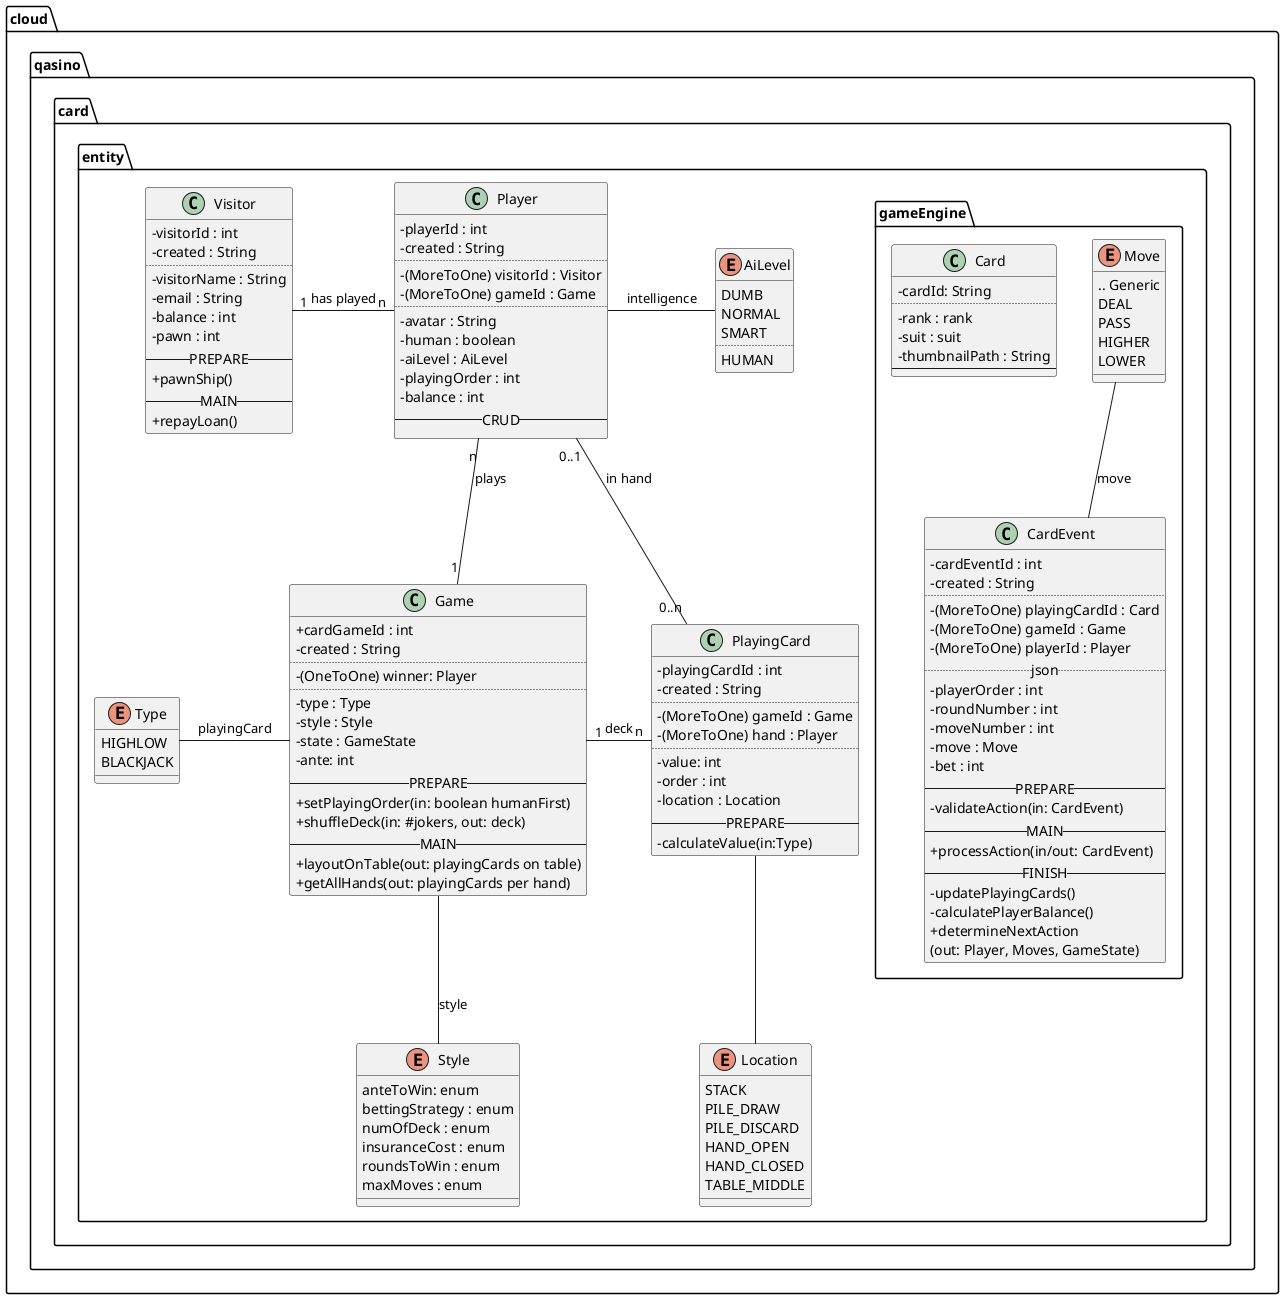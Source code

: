 @startuml src/main/resources/plantuml/Casino.png
		skinparam classAttributeIconSize 0
		package "cloud.qasino.card" {
		package "entity" {

class Visitor {
- visitorId : int
- created : String
..
- visitorName : String
- email : String
- balance : int
- pawn : int
-- PREPARE --
+ pawnShip()
-- MAIN --
+ repayLoan()
}
Visitor "1" -right- "n" Player: has played

class Player {
- playerId : int
- created : String
..
- (MoreToOne) visitorId : Visitor
- (MoreToOne) gameId : Game
..
- avatar : String
- human : boolean
- aiLevel : AiLevel
- playingOrder : int
- balance : int
-- CRUD --
}
Player -right- AiLevel : intelligence
Player "n" -down- "1" Game : plays

enum AiLevel {
DUMB
NORMAL
SMART
..
HUMAN
}

class Game {
+ cardGameId : int
- created : String
..
- (OneToOne) winner: Player
..
- type : Type
- style : Style
- state : GameState
- ante: int
-- PREPARE --
+ setPlayingOrder(in: boolean humanFirst)
+ shuffleDeck(in: #jokers, out: deck)
-- MAIN --
+ layoutOnTable(out: playingCards on table)
+ getAllHands(out: playingCards per hand)
}

Game -left- Type : playingCard
Game -down- Style : style
Game "1" -right- "n" PlayingCard : deck

enum Type {
HIGHLOW
BLACKJACK
}

enum Style {
	anteToWin: enum
	bettingStrategy : enum
	numOfDeck : enum
	insuranceCost : enum
	roundsToWin : enum
	maxMoves : enum
}

class PlayingCard {
- playingCardId : int
- created : String
..
- (MoreToOne) gameId : Game
- (MoreToOne) hand : Player
..
- value: int
- order : int
- location : Location
-- PREPARE --
- calculateValue(in:Type)
}
PlayingCard -down- Location
PlayingCard "0..n" -up- "0..1" Player : in hand

enum Location {
STACK
PILE_DRAW
PILE_DISCARD
HAND_OPEN
HAND_CLOSED
TABLE_MIDDLE
}


package "gameEngine" {
class Card {
- cardId: String
..
- rank : rank
- suit : suit
- thumbnailPath : String
--
}

class CardEvent {
- cardEventId : int
- created : String
..
- (MoreToOne) playingCardId : Card
- (MoreToOne) gameId : Game
- (MoreToOne) playerId : Player
.. json..
- playerOrder : int
- roundNumber : int
- moveNumber : int
- move : Move
- bet : int
-- PREPARE --
- validateAction(in: CardEvent)
-- MAIN --
+ processAction(in/out: CardEvent)
-- FINISH --
- updatePlayingCards()
- calculatePlayerBalance()
+ determineNextAction
(out: Player, Moves, GameState)
}
CardEvent -up- Move : move

enum Move {
.. Generic
DEAL
PASS
HIGHER
LOWER
}
}
@enduml
